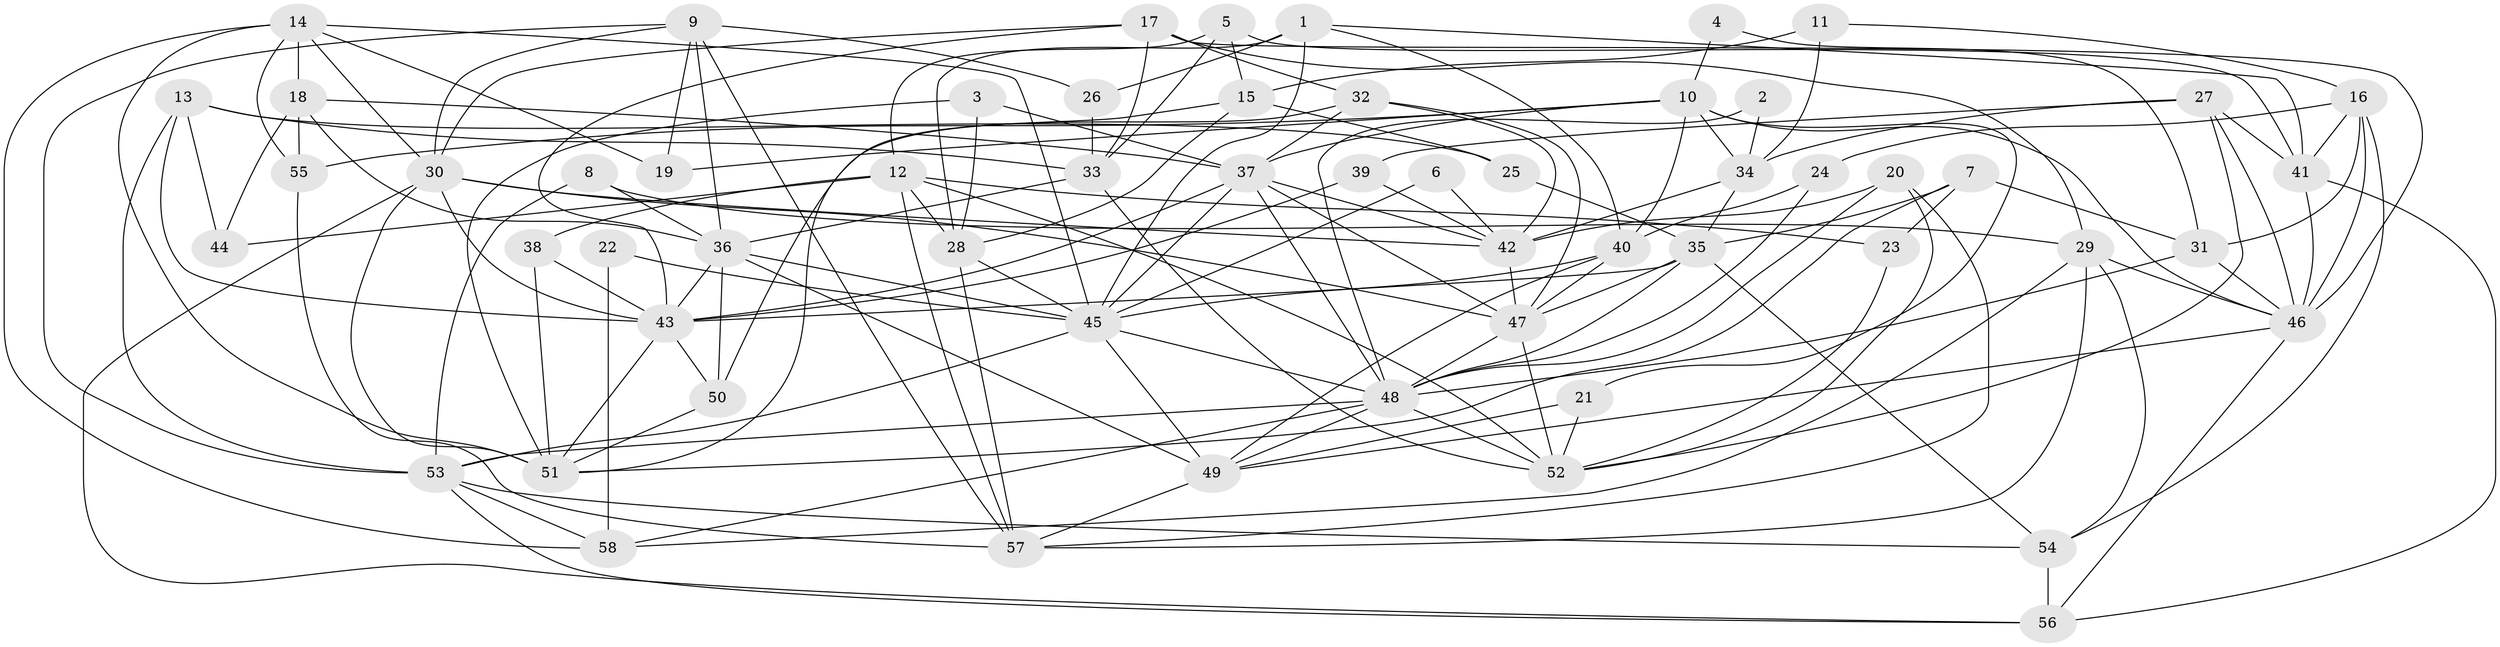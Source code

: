 // original degree distribution, {3: 0.3652173913043478, 4: 0.21739130434782608, 5: 0.14782608695652175, 6: 0.10434782608695652, 7: 0.034782608695652174, 9: 0.008695652173913044, 2: 0.10434782608695652, 8: 0.017391304347826087}
// Generated by graph-tools (version 1.1) at 2025/50/03/09/25 03:50:10]
// undirected, 58 vertices, 159 edges
graph export_dot {
graph [start="1"]
  node [color=gray90,style=filled];
  1;
  2;
  3;
  4;
  5;
  6;
  7;
  8;
  9;
  10;
  11;
  12;
  13;
  14;
  15;
  16;
  17;
  18;
  19;
  20;
  21;
  22;
  23;
  24;
  25;
  26;
  27;
  28;
  29;
  30;
  31;
  32;
  33;
  34;
  35;
  36;
  37;
  38;
  39;
  40;
  41;
  42;
  43;
  44;
  45;
  46;
  47;
  48;
  49;
  50;
  51;
  52;
  53;
  54;
  55;
  56;
  57;
  58;
  1 -- 26 [weight=1.0];
  1 -- 28 [weight=1.0];
  1 -- 40 [weight=1.0];
  1 -- 41 [weight=1.0];
  1 -- 45 [weight=1.0];
  2 -- 34 [weight=1.0];
  2 -- 48 [weight=1.0];
  3 -- 28 [weight=1.0];
  3 -- 37 [weight=1.0];
  3 -- 51 [weight=1.0];
  4 -- 10 [weight=1.0];
  4 -- 31 [weight=1.0];
  5 -- 12 [weight=1.0];
  5 -- 15 [weight=1.0];
  5 -- 33 [weight=1.0];
  5 -- 41 [weight=1.0];
  6 -- 42 [weight=1.0];
  6 -- 45 [weight=1.0];
  7 -- 23 [weight=1.0];
  7 -- 31 [weight=1.0];
  7 -- 35 [weight=1.0];
  7 -- 51 [weight=1.0];
  8 -- 29 [weight=1.0];
  8 -- 36 [weight=1.0];
  8 -- 53 [weight=1.0];
  9 -- 19 [weight=1.0];
  9 -- 26 [weight=1.0];
  9 -- 30 [weight=1.0];
  9 -- 36 [weight=1.0];
  9 -- 53 [weight=1.0];
  9 -- 57 [weight=1.0];
  10 -- 19 [weight=1.0];
  10 -- 21 [weight=1.0];
  10 -- 34 [weight=1.0];
  10 -- 37 [weight=1.0];
  10 -- 40 [weight=1.0];
  10 -- 46 [weight=1.0];
  10 -- 55 [weight=2.0];
  11 -- 15 [weight=1.0];
  11 -- 16 [weight=1.0];
  11 -- 34 [weight=1.0];
  12 -- 23 [weight=1.0];
  12 -- 28 [weight=1.0];
  12 -- 38 [weight=1.0];
  12 -- 44 [weight=1.0];
  12 -- 52 [weight=1.0];
  12 -- 57 [weight=1.0];
  13 -- 25 [weight=1.0];
  13 -- 33 [weight=1.0];
  13 -- 43 [weight=1.0];
  13 -- 44 [weight=1.0];
  13 -- 53 [weight=1.0];
  14 -- 18 [weight=1.0];
  14 -- 19 [weight=1.0];
  14 -- 30 [weight=1.0];
  14 -- 45 [weight=1.0];
  14 -- 51 [weight=1.0];
  14 -- 55 [weight=1.0];
  14 -- 58 [weight=1.0];
  15 -- 25 [weight=1.0];
  15 -- 28 [weight=1.0];
  15 -- 51 [weight=1.0];
  16 -- 24 [weight=1.0];
  16 -- 31 [weight=1.0];
  16 -- 41 [weight=1.0];
  16 -- 46 [weight=1.0];
  16 -- 54 [weight=1.0];
  17 -- 29 [weight=1.0];
  17 -- 30 [weight=1.0];
  17 -- 32 [weight=1.0];
  17 -- 33 [weight=1.0];
  17 -- 43 [weight=2.0];
  17 -- 46 [weight=1.0];
  18 -- 36 [weight=1.0];
  18 -- 37 [weight=1.0];
  18 -- 44 [weight=1.0];
  18 -- 55 [weight=1.0];
  20 -- 42 [weight=1.0];
  20 -- 48 [weight=1.0];
  20 -- 52 [weight=1.0];
  20 -- 57 [weight=1.0];
  21 -- 49 [weight=1.0];
  21 -- 52 [weight=1.0];
  22 -- 45 [weight=1.0];
  22 -- 58 [weight=1.0];
  23 -- 52 [weight=1.0];
  24 -- 40 [weight=2.0];
  24 -- 48 [weight=1.0];
  25 -- 35 [weight=1.0];
  26 -- 33 [weight=1.0];
  27 -- 34 [weight=1.0];
  27 -- 39 [weight=1.0];
  27 -- 41 [weight=1.0];
  27 -- 46 [weight=1.0];
  27 -- 52 [weight=1.0];
  28 -- 45 [weight=1.0];
  28 -- 57 [weight=2.0];
  29 -- 46 [weight=1.0];
  29 -- 54 [weight=1.0];
  29 -- 57 [weight=1.0];
  29 -- 58 [weight=1.0];
  30 -- 42 [weight=1.0];
  30 -- 43 [weight=1.0];
  30 -- 47 [weight=1.0];
  30 -- 51 [weight=1.0];
  30 -- 56 [weight=1.0];
  31 -- 46 [weight=1.0];
  31 -- 48 [weight=1.0];
  32 -- 37 [weight=1.0];
  32 -- 42 [weight=1.0];
  32 -- 47 [weight=1.0];
  32 -- 50 [weight=1.0];
  33 -- 36 [weight=1.0];
  33 -- 52 [weight=1.0];
  34 -- 35 [weight=1.0];
  34 -- 42 [weight=1.0];
  35 -- 43 [weight=1.0];
  35 -- 47 [weight=1.0];
  35 -- 48 [weight=1.0];
  35 -- 54 [weight=1.0];
  36 -- 43 [weight=1.0];
  36 -- 45 [weight=1.0];
  36 -- 49 [weight=1.0];
  36 -- 50 [weight=1.0];
  37 -- 42 [weight=1.0];
  37 -- 43 [weight=1.0];
  37 -- 45 [weight=1.0];
  37 -- 47 [weight=1.0];
  37 -- 48 [weight=1.0];
  38 -- 43 [weight=1.0];
  38 -- 51 [weight=1.0];
  39 -- 42 [weight=1.0];
  39 -- 43 [weight=1.0];
  40 -- 45 [weight=1.0];
  40 -- 47 [weight=1.0];
  40 -- 49 [weight=1.0];
  41 -- 46 [weight=1.0];
  41 -- 56 [weight=1.0];
  42 -- 47 [weight=1.0];
  43 -- 50 [weight=1.0];
  43 -- 51 [weight=1.0];
  45 -- 48 [weight=1.0];
  45 -- 49 [weight=1.0];
  45 -- 53 [weight=1.0];
  46 -- 49 [weight=1.0];
  46 -- 56 [weight=1.0];
  47 -- 48 [weight=1.0];
  47 -- 52 [weight=1.0];
  48 -- 49 [weight=1.0];
  48 -- 52 [weight=1.0];
  48 -- 53 [weight=2.0];
  48 -- 58 [weight=1.0];
  49 -- 57 [weight=1.0];
  50 -- 51 [weight=1.0];
  53 -- 54 [weight=1.0];
  53 -- 56 [weight=1.0];
  53 -- 58 [weight=1.0];
  54 -- 56 [weight=1.0];
  55 -- 57 [weight=1.0];
}
